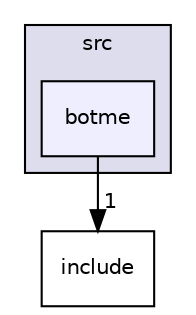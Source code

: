 digraph "src/botme" {
  compound=true
  node [ fontsize="10", fontname="Helvetica"];
  edge [ labelfontsize="10", labelfontname="Helvetica"];
  subgraph clusterdir_68267d1309a1af8e8297ef4c3efbcdba {
    graph [ bgcolor="#ddddee", pencolor="black", label="src" fontname="Helvetica", fontsize="10", URL="dir_68267d1309a1af8e8297ef4c3efbcdba.html"]
  dir_617a6d35e8bd1d3511ea6cbfebb43e8b [shape=box, label="botme", style="filled", fillcolor="#eeeeff", pencolor="black", URL="dir_617a6d35e8bd1d3511ea6cbfebb43e8b.html"];
  }
  dir_d44c64559bbebec7f509842c48db8b23 [shape=box label="include" URL="dir_d44c64559bbebec7f509842c48db8b23.html"];
  dir_617a6d35e8bd1d3511ea6cbfebb43e8b->dir_d44c64559bbebec7f509842c48db8b23 [headlabel="1", labeldistance=1.5 headhref="dir_000005_000009.html"];
}
